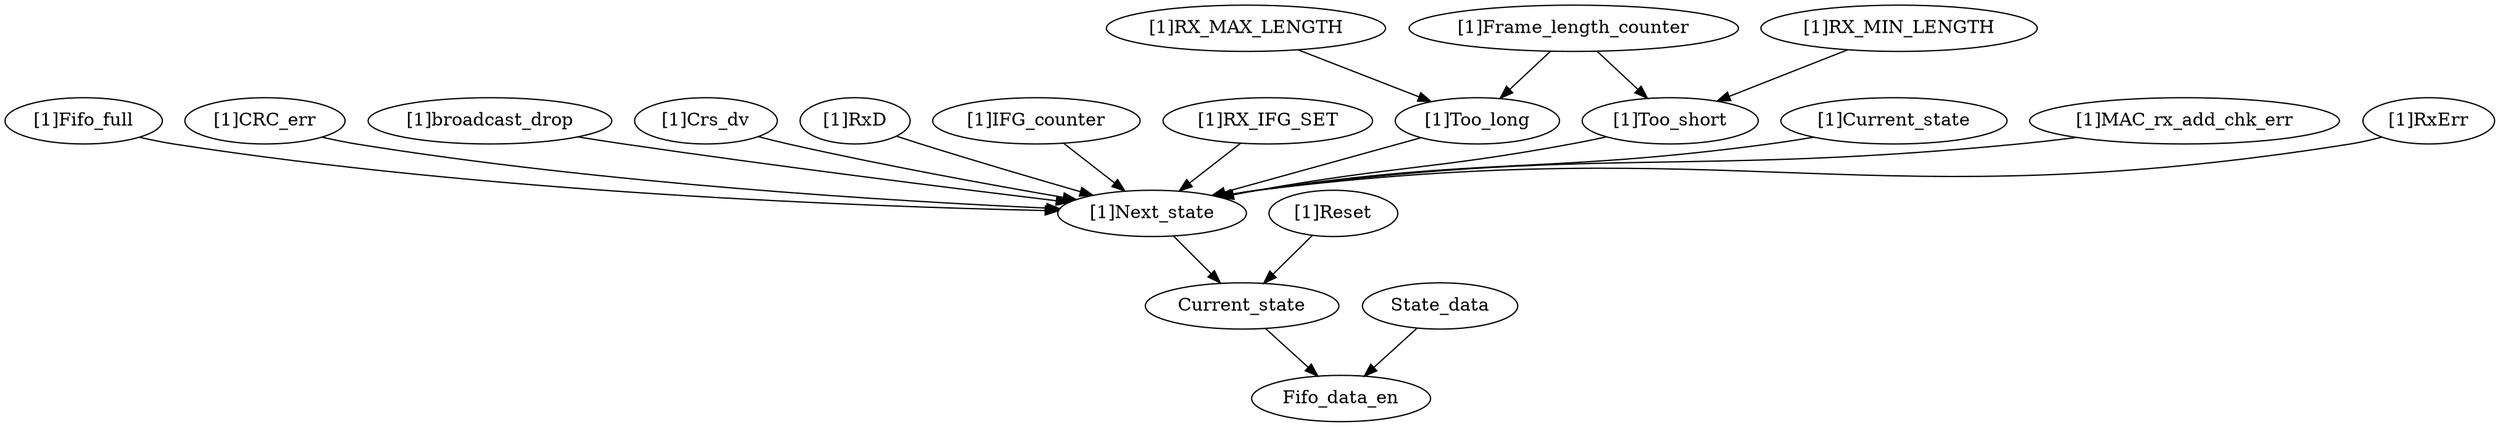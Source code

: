 strict digraph "" {
	"[1]Fifo_full"	 [complexity=5,
		importance=0.483273393956,
		rank=0.0966546787913];
	"[1]Next_state"	 [complexity=4,
		importance=0.156953726287,
		rank=0.0392384315717];
	"[1]Fifo_full" -> "[1]Next_state";
	"[1]CRC_err"	 [complexity=5,
		importance=0.32631966767,
		rank=0.0652639335339];
	"[1]CRC_err" -> "[1]Next_state";
	"[1]broadcast_drop"	 [complexity=8,
		importance=0.32631966767,
		rank=0.0407899584587];
	"[1]broadcast_drop" -> "[1]Next_state";
	"[1]Crs_dv"	 [complexity=16,
		importance=3.6288023179,
		rank=0.226800144868];
	"[1]Crs_dv" -> "[1]Next_state";
	"[1]RxD"	 [complexity=8,
		importance=1.11340526256,
		rank=0.13917565782];
	"[1]RxD" -> "[1]Next_state";
	"[1]IFG_counter"	 [complexity=6,
		importance=0.332088238238,
		rank=0.0553480397063];
	"[1]IFG_counter" -> "[1]Next_state";
	Fifo_data_en	 [complexity=0,
		importance=0.0144827183754,
		rank=0.0];
	"[1]RX_IFG_SET"	 [complexity=6,
		importance=0.32631966767,
		rank=0.0543866112783];
	"[1]RX_IFG_SET" -> "[1]Next_state";
	"[1]Too_long"	 [complexity=14,
		importance=1.74562308889,
		rank=0.124687363492];
	"[1]Too_long" -> "[1]Next_state";
	Current_state	 [complexity=2,
		importance=0.0581015699305,
		rank=0.0290507849653];
	Current_state -> Fifo_data_en;
	"[1]Current_state"	 [complexity=15,
		importance=5.20860910064,
		rank=0.347240606709];
	"[1]Current_state" -> "[1]Next_state";
	"[1]RX_MAX_LENGTH"	 [complexity=16,
		importance=3.50365839287,
		rank=0.218978649555];
	"[1]RX_MAX_LENGTH" -> "[1]Too_long";
	State_data	 [complexity=2,
		importance=0.041377651847,
		rank=0.0206888259235];
	State_data -> Fifo_data_en;
	"[1]Too_short"	 [complexity=10,
		importance=1.43171563632,
		rank=0.143171563632];
	"[1]Too_short" -> "[1]Next_state";
	"[1]RX_MIN_LENGTH"	 [complexity=12,
		importance=2.87584348773,
		rank=0.239653623977];
	"[1]RX_MIN_LENGTH" -> "[1]Too_short";
	"[1]Next_state" -> Current_state;
	"[1]Frame_length_counter"	 [complexity=16,
		importance=3.50717173489,
		rank=0.219198233431];
	"[1]Frame_length_counter" -> "[1]Too_long";
	"[1]Frame_length_counter" -> "[1]Too_short";
	"[1]Reset"	 [complexity=3,
		importance=0.128615354957,
		rank=0.0428717849858];
	"[1]Reset" -> Current_state;
	"[1]MAC_rx_add_chk_err"	 [complexity=8,
		importance=0.32631966767,
		rank=0.0407899584587];
	"[1]MAC_rx_add_chk_err" -> "[1]Next_state";
	"[1]RxErr"	 [complexity=10,
		importance=1.27449642359,
		rank=0.127449642359];
	"[1]RxErr" -> "[1]Next_state";
}
